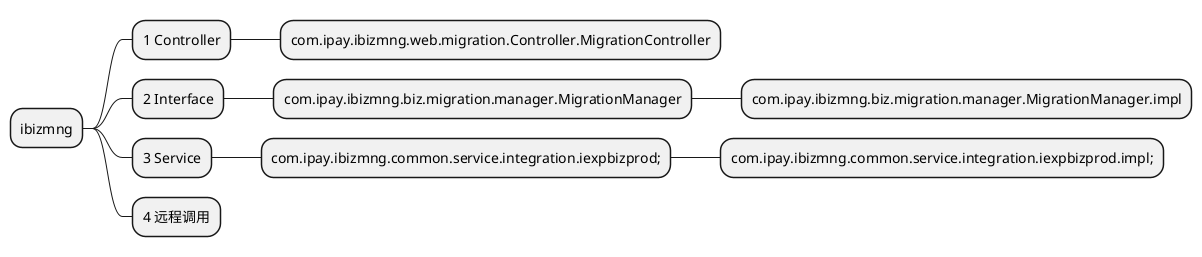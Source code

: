 @startmindmap
/'* Debian
** Ubuntu
*** Linux Mint
*** Kubuntu
*** Lubuntu
*** KDE Neon
** LMDE
** SolydXK
** SteamOS
** Raspbian with a very long name
*** <s>Raspmbc</s> => OSMC
*** <s>Raspyfi</s> => Volumio'/





* ibizmng
** 1 Controller
*** com.ipay.ibizmng.web.migration.Controller.MigrationController
** 2 Interface
*** com.ipay.ibizmng.biz.migration.manager.MigrationManager
**** com.ipay.ibizmng.biz.migration.manager.MigrationManager.impl
** 3 Service
*** com.ipay.ibizmng.common.service.integration.iexpbizprod;
**** com.ipay.ibizmng.common.service.integration.iexpbizprod.impl;
** 4 远程调用

@endmindmap



